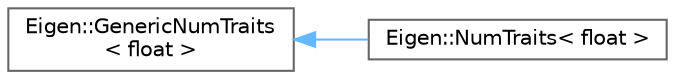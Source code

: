 digraph "Graphical Class Hierarchy"
{
 // LATEX_PDF_SIZE
  bgcolor="transparent";
  edge [fontname=Helvetica,fontsize=10,labelfontname=Helvetica,labelfontsize=10];
  node [fontname=Helvetica,fontsize=10,shape=box,height=0.2,width=0.4];
  rankdir="LR";
  Node0 [id="Node000000",label="Eigen::GenericNumTraits\l\< float \>",height=0.2,width=0.4,color="grey40", fillcolor="white", style="filled",URL="$structEigen_1_1GenericNumTraits.html",tooltip=" "];
  Node0 -> Node1 [id="edge591_Node000000_Node000001",dir="back",color="steelblue1",style="solid",tooltip=" "];
  Node1 [id="Node000001",label="Eigen::NumTraits\< float \>",height=0.2,width=0.4,color="grey40", fillcolor="white", style="filled",URL="$structEigen_1_1NumTraits_3_01float_01_4.html",tooltip=" "];
}
